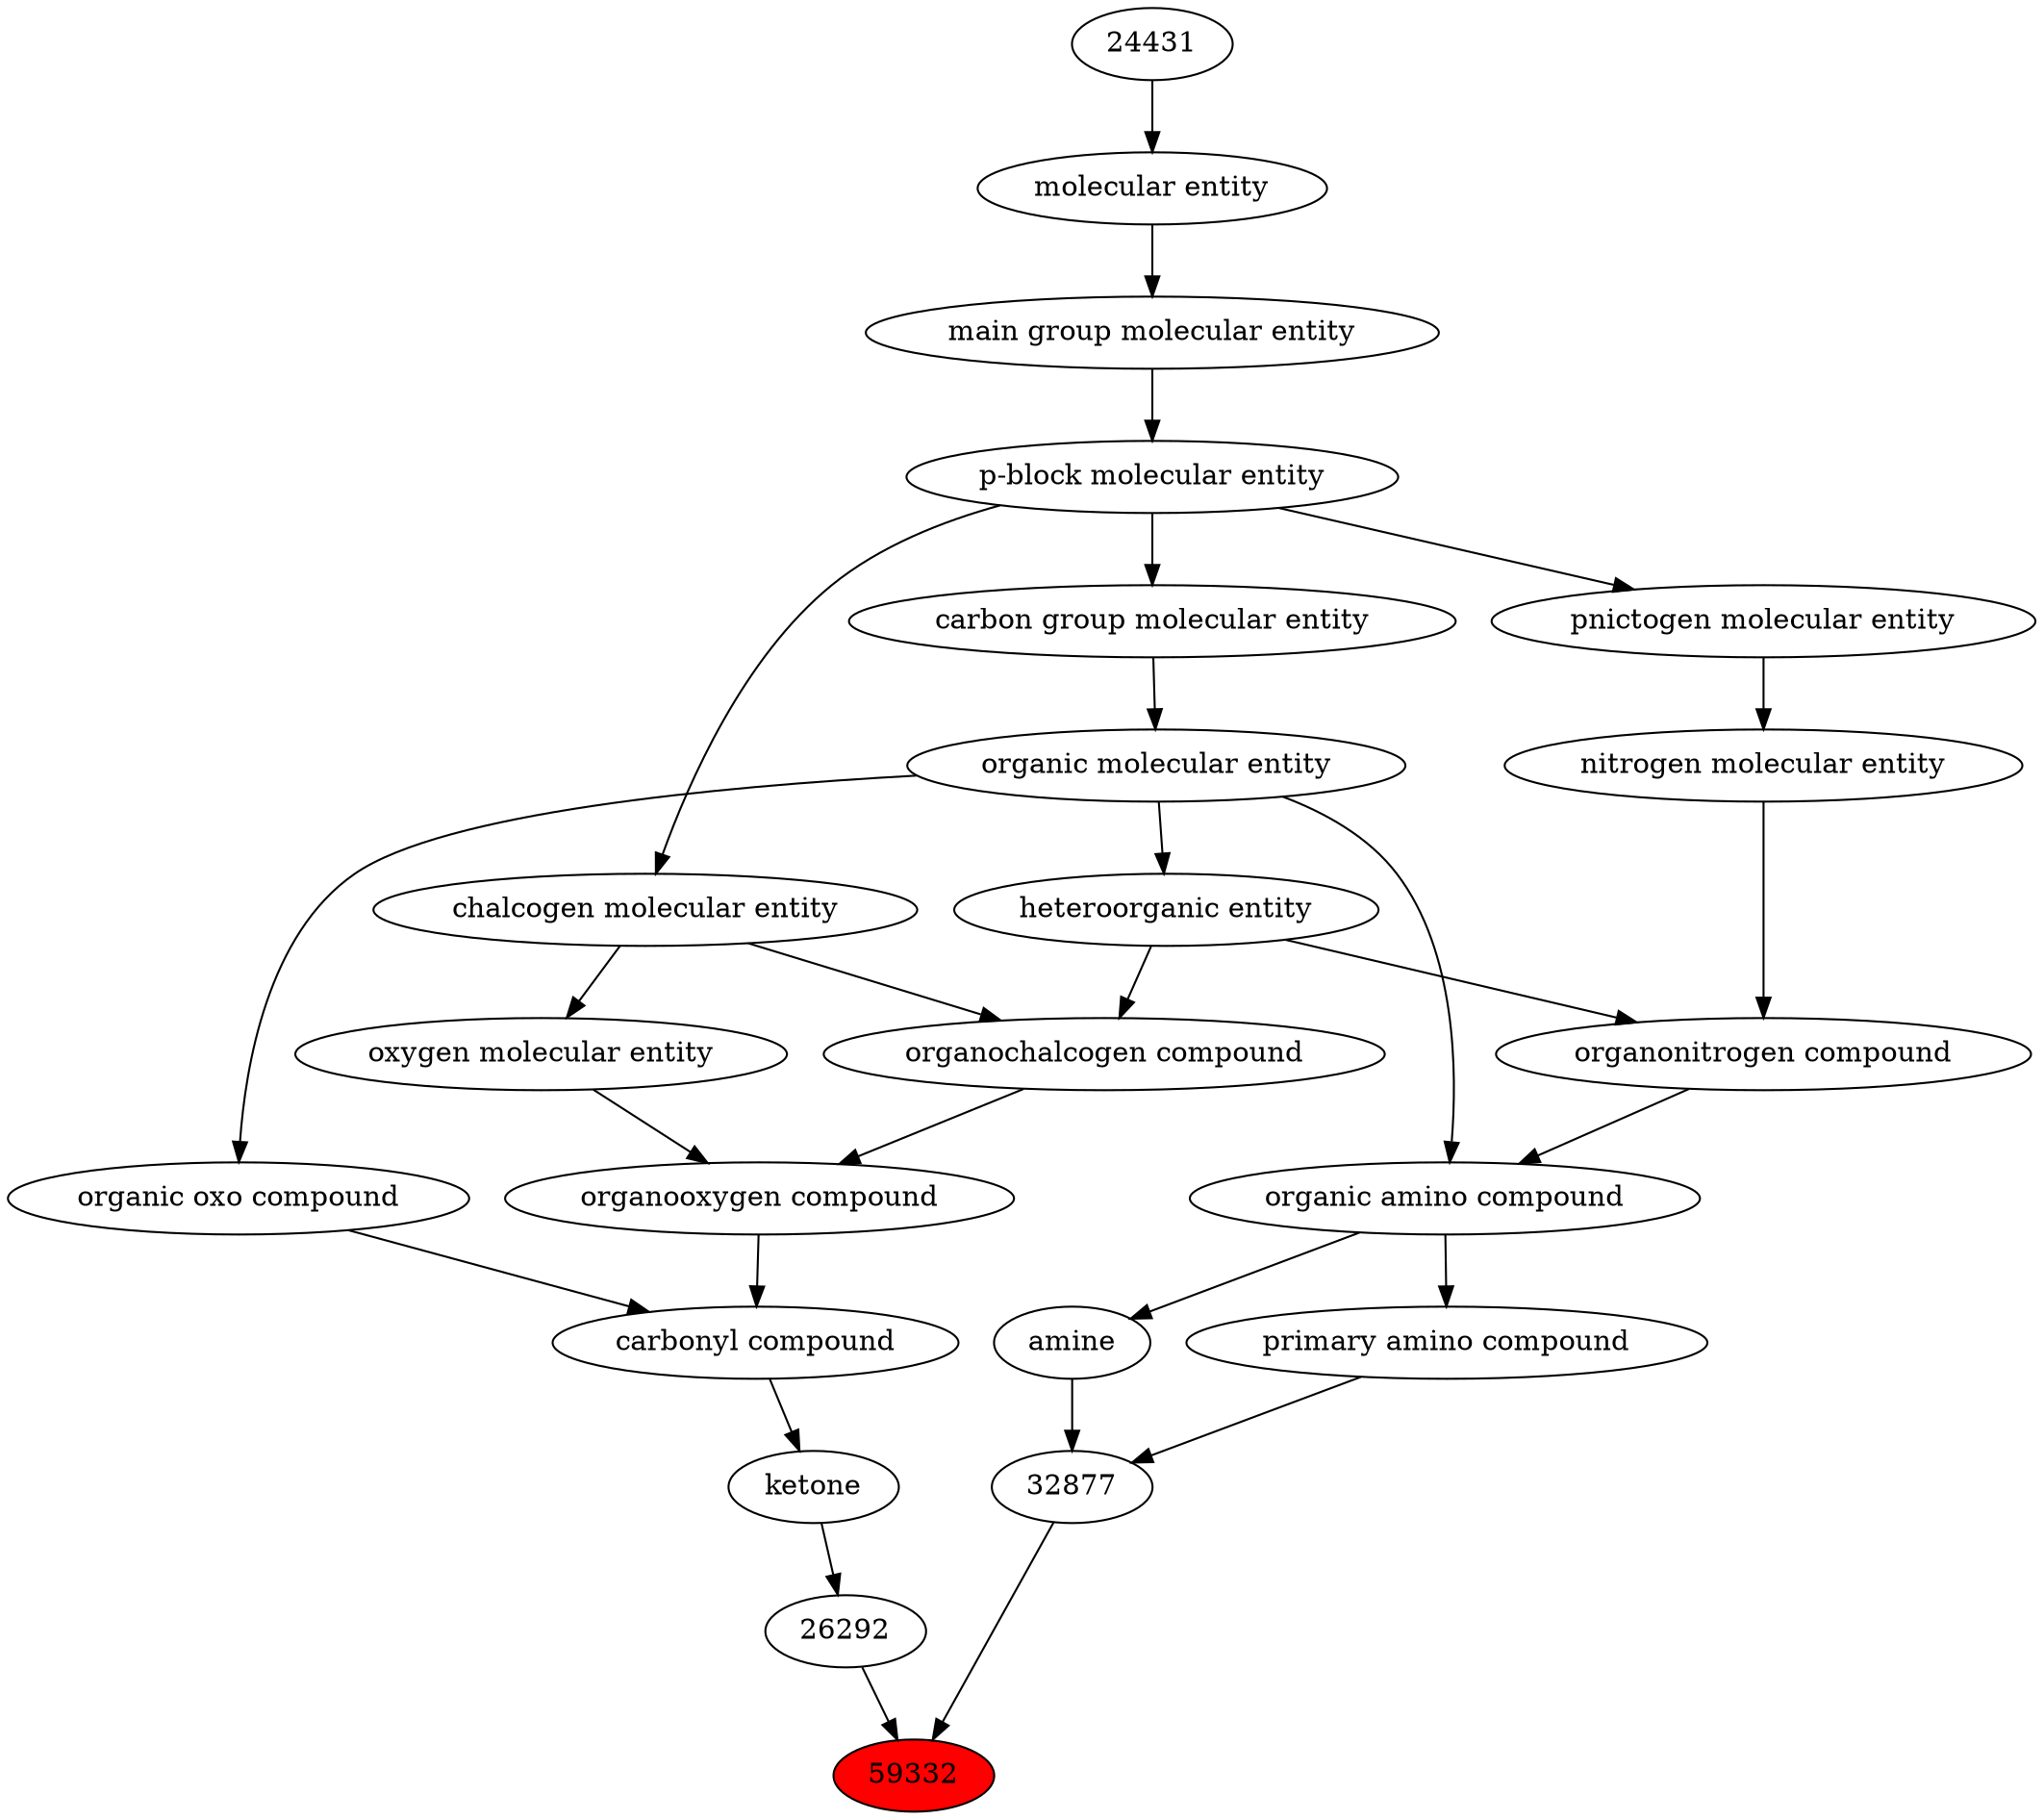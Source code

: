 digraph tree{ 
59332 [label="59332" fillcolor=red style=filled]
26292 -> 59332
32877 -> 59332
26292 [label="26292"]
17087 -> 26292
32877 [label="32877"]
50994 -> 32877
32952 -> 32877
17087 [label="ketone"]
36586 -> 17087
50994 [label="primary amino compound"]
50047 -> 50994
32952 [label="amine"]
50047 -> 32952
36586 [label="carbonyl compound"]
36587 -> 36586
36963 -> 36586
50047 [label="organic amino compound"]
50860 -> 50047
35352 -> 50047
36587 [label="organic oxo compound"]
50860 -> 36587
36963 [label="organooxygen compound"]
36962 -> 36963
25806 -> 36963
50860 [label="organic molecular entity"]
33582 -> 50860
35352 [label="organonitrogen compound"]
51143 -> 35352
33285 -> 35352
36962 [label="organochalcogen compound"]
33285 -> 36962
33304 -> 36962
25806 [label="oxygen molecular entity"]
33304 -> 25806
33582 [label="carbon group molecular entity"]
33675 -> 33582
51143 [label="nitrogen molecular entity"]
33302 -> 51143
33285 [label="heteroorganic entity"]
50860 -> 33285
33304 [label="chalcogen molecular entity"]
33675 -> 33304
33675 [label="p-block molecular entity"]
33579 -> 33675
33302 [label="pnictogen molecular entity"]
33675 -> 33302
33579 [label="main group molecular entity"]
23367 -> 33579
23367 [label="molecular entity"]
24431 -> 23367
24431 [label="24431"]
}